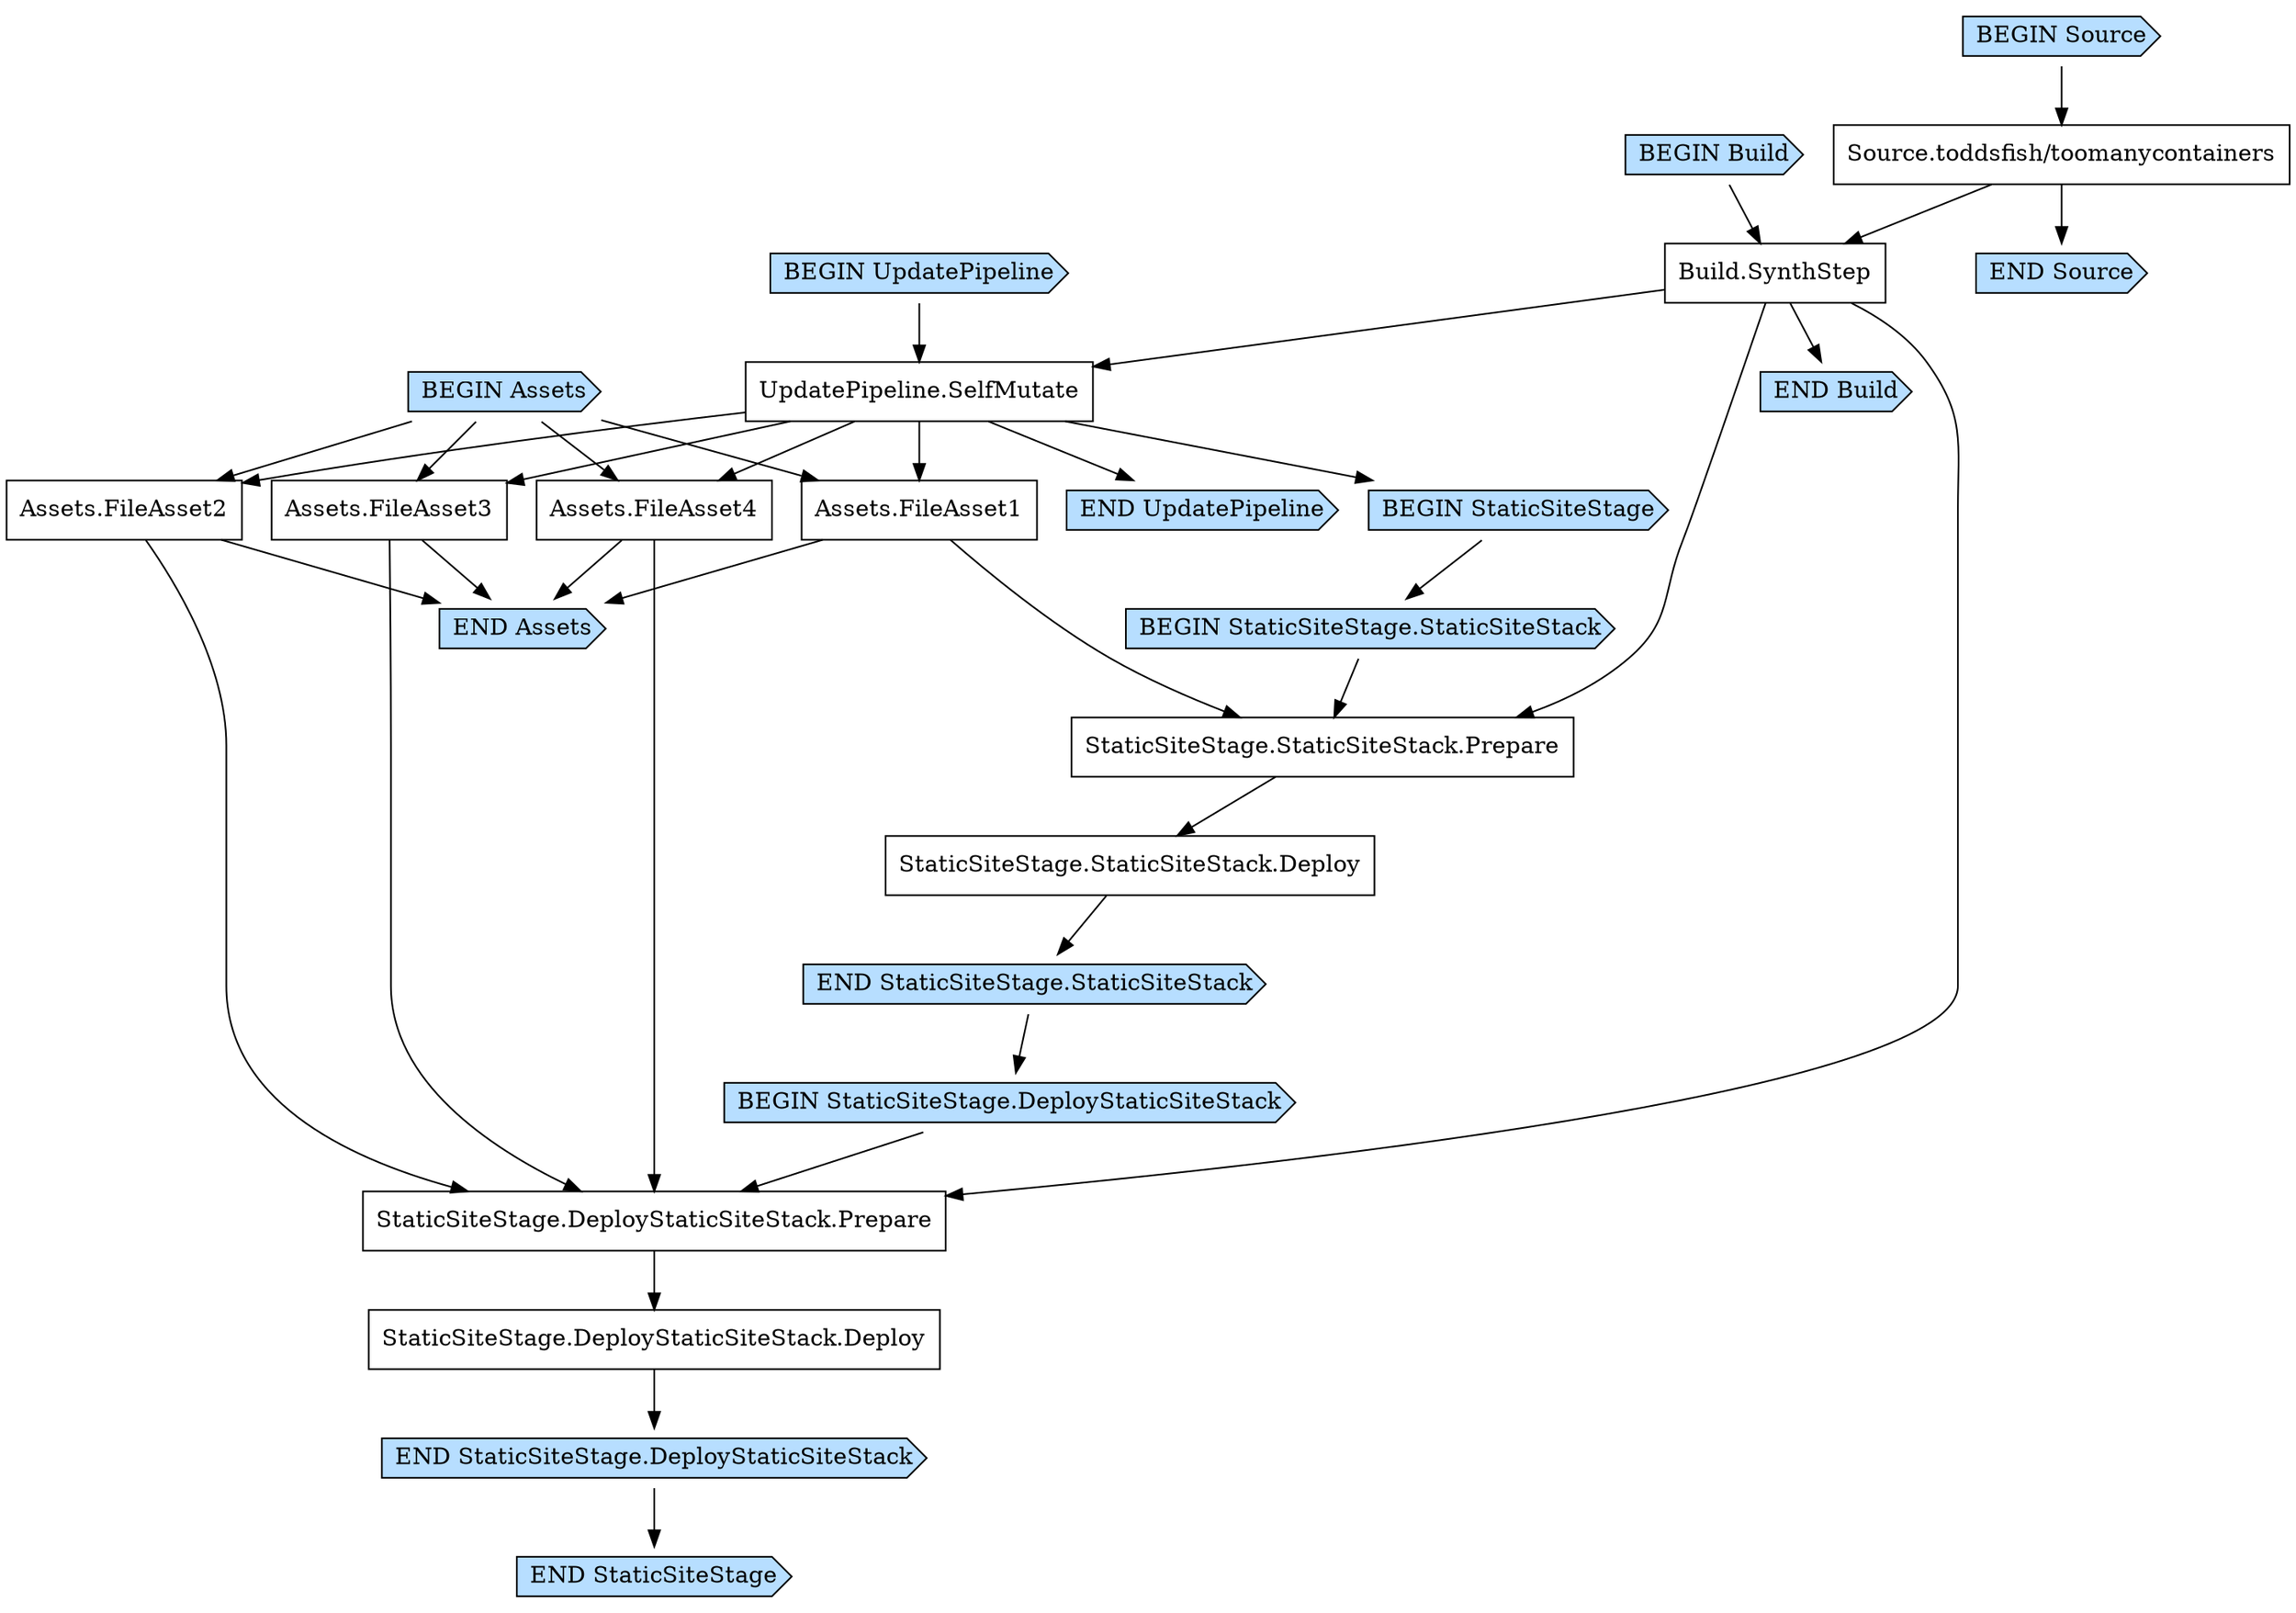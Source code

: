 digraph G {
  # Arrows represent an "unlocks" relationship (opposite of dependency). So chosen
  # because the layout looks more natural that way.
  # To represent subgraph dependencies, subgraphs are represented by BEGIN/END nodes.
  # To render: `dot -Tsvg PipelineStackPipeline9DB740AF.dot > graph.svg`, open in a browser.
  node [shape="box"];
"BEGIN Build" [shape="cds", style="filled", fillcolor="#b7deff"];
"END Build" [shape="cds", style="filled", fillcolor="#b7deff"];
"Build.SynthStep";
"Source.toddsfish/toomanycontainers" -> "Build.SynthStep";
"BEGIN Build" -> "Build.SynthStep";
"Build.SynthStep" -> "END Build";
"BEGIN UpdatePipeline" [shape="cds", style="filled", fillcolor="#b7deff"];
"END UpdatePipeline" [shape="cds", style="filled", fillcolor="#b7deff"];
"UpdatePipeline.SelfMutate";
"Build.SynthStep" -> "UpdatePipeline.SelfMutate";
"BEGIN UpdatePipeline" -> "UpdatePipeline.SelfMutate";
"UpdatePipeline.SelfMutate" -> "END UpdatePipeline";
"BEGIN Assets" [shape="cds", style="filled", fillcolor="#b7deff"];
"END Assets" [shape="cds", style="filled", fillcolor="#b7deff"];
"Assets.FileAsset1";
"UpdatePipeline.SelfMutate" -> "Assets.FileAsset1";
"Assets.FileAsset2";
"UpdatePipeline.SelfMutate" -> "Assets.FileAsset2";
"Assets.FileAsset3";
"UpdatePipeline.SelfMutate" -> "Assets.FileAsset3";
"Assets.FileAsset4";
"UpdatePipeline.SelfMutate" -> "Assets.FileAsset4";
"BEGIN Assets" -> "Assets.FileAsset1";
"BEGIN Assets" -> "Assets.FileAsset2";
"BEGIN Assets" -> "Assets.FileAsset3";
"BEGIN Assets" -> "Assets.FileAsset4";
"Assets.FileAsset1" -> "END Assets";
"Assets.FileAsset2" -> "END Assets";
"Assets.FileAsset3" -> "END Assets";
"Assets.FileAsset4" -> "END Assets";
"BEGIN StaticSiteStage" [shape="cds", style="filled", fillcolor="#b7deff"];
"END StaticSiteStage" [shape="cds", style="filled", fillcolor="#b7deff"];
"UpdatePipeline.SelfMutate" -> "BEGIN StaticSiteStage";
"BEGIN StaticSiteStage.StaticSiteStack" [shape="cds", style="filled", fillcolor="#b7deff"];
"END StaticSiteStage.StaticSiteStack" [shape="cds", style="filled", fillcolor="#b7deff"];
"StaticSiteStage.StaticSiteStack.Deploy";
"StaticSiteStage.StaticSiteStack.Prepare" -> "StaticSiteStage.StaticSiteStack.Deploy";
"StaticSiteStage.StaticSiteStack.Prepare";
"Build.SynthStep" -> "StaticSiteStage.StaticSiteStack.Prepare";
"Assets.FileAsset1" -> "StaticSiteStage.StaticSiteStack.Prepare";
"BEGIN StaticSiteStage.StaticSiteStack" -> "StaticSiteStage.StaticSiteStack.Prepare";
"StaticSiteStage.StaticSiteStack.Deploy" -> "END StaticSiteStage.StaticSiteStack";
"BEGIN StaticSiteStage.DeployStaticSiteStack" [shape="cds", style="filled", fillcolor="#b7deff"];
"END StaticSiteStage.DeployStaticSiteStack" [shape="cds", style="filled", fillcolor="#b7deff"];
"END StaticSiteStage.StaticSiteStack" -> "BEGIN StaticSiteStage.DeployStaticSiteStack";
"StaticSiteStage.DeployStaticSiteStack.Deploy";
"StaticSiteStage.DeployStaticSiteStack.Prepare" -> "StaticSiteStage.DeployStaticSiteStack.Deploy";
"StaticSiteStage.DeployStaticSiteStack.Prepare";
"Build.SynthStep" -> "StaticSiteStage.DeployStaticSiteStack.Prepare";
"Assets.FileAsset2" -> "StaticSiteStage.DeployStaticSiteStack.Prepare";
"Assets.FileAsset3" -> "StaticSiteStage.DeployStaticSiteStack.Prepare";
"Assets.FileAsset4" -> "StaticSiteStage.DeployStaticSiteStack.Prepare";
"BEGIN StaticSiteStage.DeployStaticSiteStack" -> "StaticSiteStage.DeployStaticSiteStack.Prepare";
"StaticSiteStage.DeployStaticSiteStack.Deploy" -> "END StaticSiteStage.DeployStaticSiteStack";
"BEGIN StaticSiteStage" -> "BEGIN StaticSiteStage.StaticSiteStack";
"END StaticSiteStage.DeployStaticSiteStack" -> "END StaticSiteStage";
"BEGIN Source" [shape="cds", style="filled", fillcolor="#b7deff"];
"END Source" [shape="cds", style="filled", fillcolor="#b7deff"];
"Source.toddsfish/toomanycontainers";
"BEGIN Source" -> "Source.toddsfish/toomanycontainers";
"Source.toddsfish/toomanycontainers" -> "END Source";
}